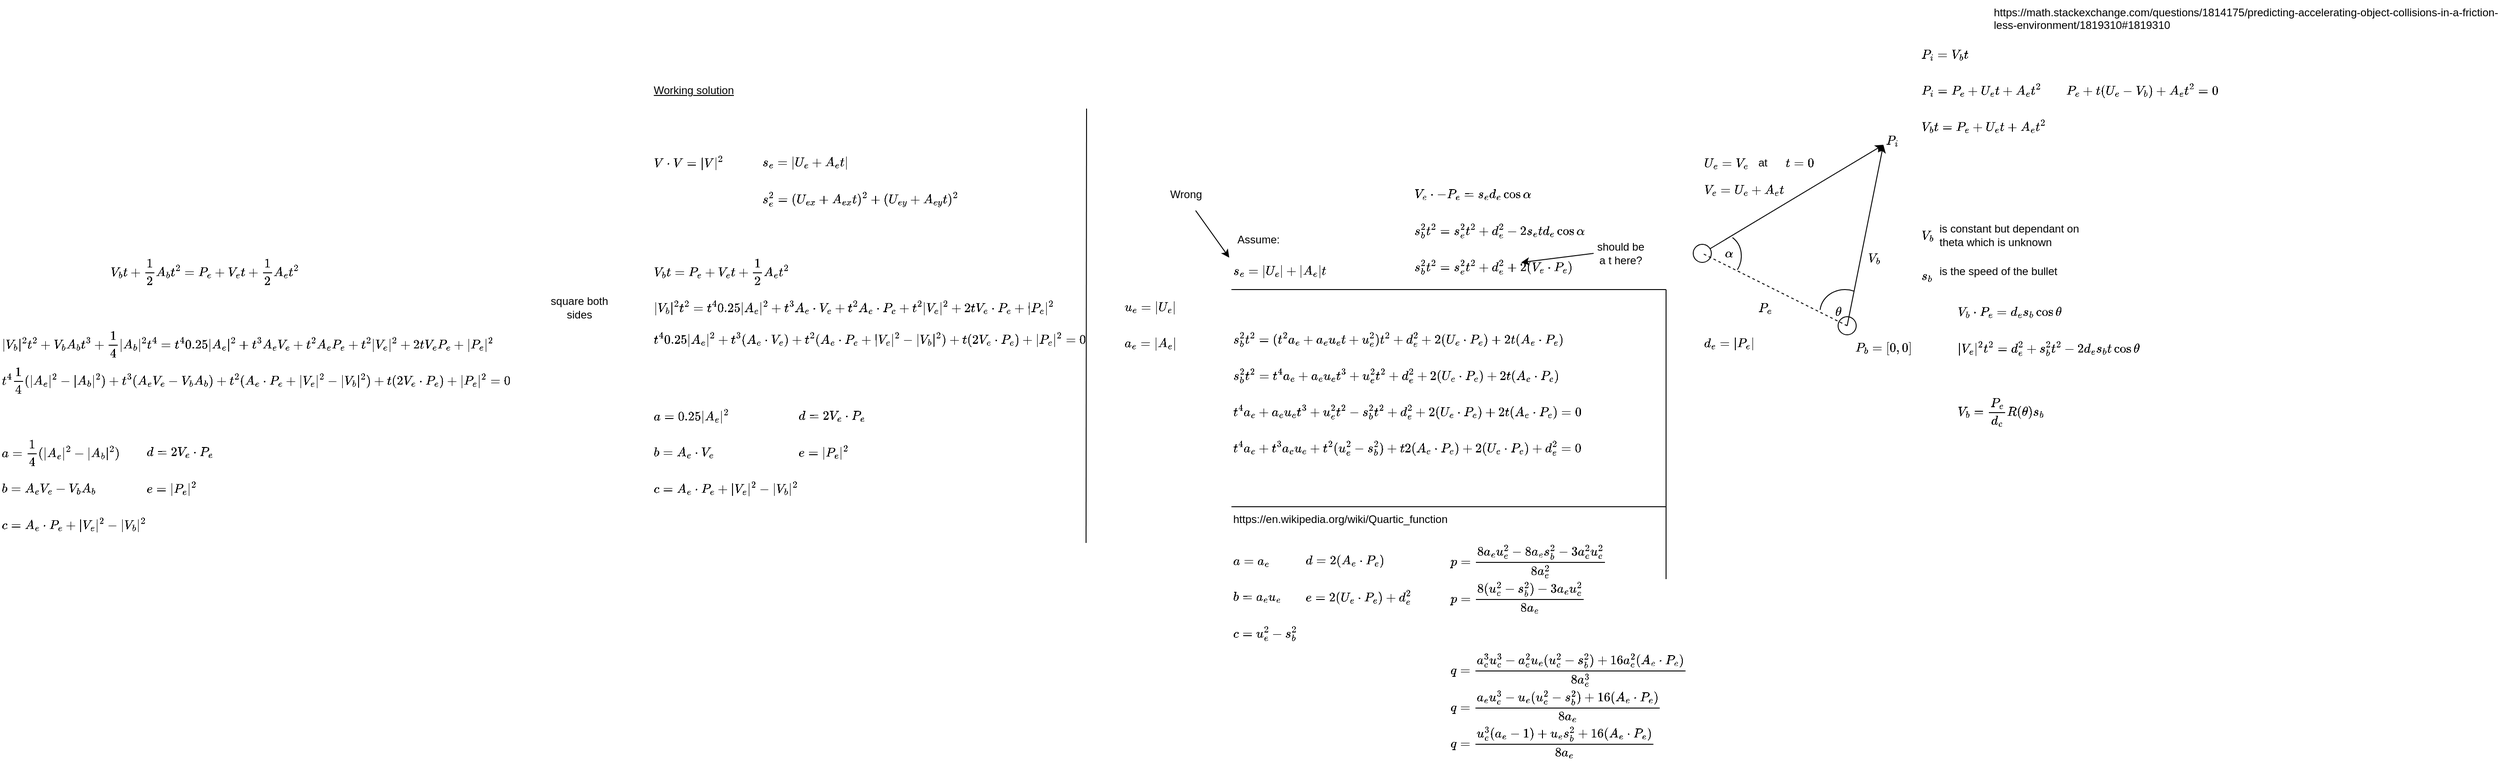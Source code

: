 <mxfile>
    <diagram name="Page-1" id="2fULDWVxF2ej33EDJn02">
        <mxGraphModel dx="3270" dy="646" grid="1" gridSize="10" guides="1" tooltips="1" connect="1" arrows="1" fold="1" page="1" pageScale="1" pageWidth="850" pageHeight="1100" math="1" shadow="0">
            <root>
                <mxCell id="0"/>
                <mxCell id="1" parent="0"/>
                <mxCell id="KgFONSEE_gC35ZlVn0fw-5" value="" style="endArrow=classic;html=1;rounded=0;" parent="1" edge="1">
                    <mxGeometry width="50" height="50" relative="1" as="geometry">
                        <mxPoint x="400" y="400" as="sourcePoint"/>
                        <mxPoint x="600" y="280" as="targetPoint"/>
                    </mxGeometry>
                </mxCell>
                <mxCell id="KgFONSEE_gC35ZlVn0fw-6" value="" style="ellipse;whiteSpace=wrap;html=1;aspect=fixed;movable=0;resizable=0;rotatable=0;deletable=0;editable=0;locked=1;connectable=0;" parent="1" vertex="1">
                    <mxGeometry x="390" y="390" width="20" height="20" as="geometry"/>
                </mxCell>
                <mxCell id="KgFONSEE_gC35ZlVn0fw-8" value="" style="ellipse;whiteSpace=wrap;html=1;aspect=fixed;movable=0;resizable=0;rotatable=0;deletable=0;editable=0;locked=1;connectable=0;" parent="1" vertex="1">
                    <mxGeometry x="550" y="470" width="20" height="20" as="geometry"/>
                </mxCell>
                <mxCell id="KgFONSEE_gC35ZlVn0fw-10" value="" style="endArrow=none;dashed=1;html=1;rounded=0;" parent="1" edge="1">
                    <mxGeometry width="50" height="50" relative="1" as="geometry">
                        <mxPoint x="560" y="480" as="sourcePoint"/>
                        <mxPoint x="400" y="400" as="targetPoint"/>
                    </mxGeometry>
                </mxCell>
                <mxCell id="KgFONSEE_gC35ZlVn0fw-11" value="" style="endArrow=classic;html=1;rounded=0;" parent="1" edge="1">
                    <mxGeometry width="50" height="50" relative="1" as="geometry">
                        <mxPoint x="560" y="480" as="sourcePoint"/>
                        <mxPoint x="600" y="280" as="targetPoint"/>
                    </mxGeometry>
                </mxCell>
                <mxCell id="KgFONSEE_gC35ZlVn0fw-14" value="$$V_b$$" style="text;html=1;strokeColor=none;fillColor=none;align=center;verticalAlign=middle;whiteSpace=wrap;rounded=0;" parent="1" vertex="1">
                    <mxGeometry x="560" y="390" width="60" height="30" as="geometry"/>
                </mxCell>
                <mxCell id="KgFONSEE_gC35ZlVn0fw-15" value="$$P_e$$" style="text;html=1;strokeColor=none;fillColor=none;align=left;verticalAlign=middle;whiteSpace=wrap;rounded=0;" parent="1" vertex="1">
                    <mxGeometry x="460" y="440" width="40" height="40" as="geometry"/>
                </mxCell>
                <mxCell id="KgFONSEE_gC35ZlVn0fw-16" value="$$P_i$$" style="text;html=1;strokeColor=none;fillColor=none;align=center;verticalAlign=middle;whiteSpace=wrap;rounded=0;" parent="1" vertex="1">
                    <mxGeometry x="580" y="260" width="60" height="30" as="geometry"/>
                </mxCell>
                <mxCell id="KgFONSEE_gC35ZlVn0fw-17" value="" style="verticalLabelPosition=bottom;verticalAlign=top;html=1;shape=mxgraph.basic.arc;startAngle=0.766;endAngle=0.059;" parent="1" vertex="1">
                    <mxGeometry x="530" y="440" width="55" height="50" as="geometry"/>
                </mxCell>
                <mxCell id="KgFONSEE_gC35ZlVn0fw-18" value="$$\theta$$" style="text;html=1;strokeColor=none;fillColor=none;align=center;verticalAlign=middle;whiteSpace=wrap;rounded=0;" parent="1" vertex="1">
                    <mxGeometry x="530" y="450" width="40" height="30" as="geometry"/>
                </mxCell>
                <mxCell id="KgFONSEE_gC35ZlVn0fw-19" value="$$V_e=U_e+A_et$$" style="text;html=1;strokeColor=none;fillColor=none;align=left;verticalAlign=middle;whiteSpace=wrap;rounded=0;" parent="1" vertex="1">
                    <mxGeometry x="400" y="310" width="120" height="40" as="geometry"/>
                </mxCell>
                <mxCell id="KgFONSEE_gC35ZlVn0fw-20" value="$$U_e=V_e$$" style="text;html=1;strokeColor=none;fillColor=none;align=left;verticalAlign=middle;whiteSpace=wrap;rounded=0;" parent="1" vertex="1">
                    <mxGeometry x="400" y="280" width="80" height="40" as="geometry"/>
                </mxCell>
                <mxCell id="KgFONSEE_gC35ZlVn0fw-21" value="$$t=0$$" style="text;html=1;strokeColor=none;fillColor=none;align=left;verticalAlign=middle;whiteSpace=wrap;rounded=0;" parent="1" vertex="1">
                    <mxGeometry x="490" y="280" width="40" height="40" as="geometry"/>
                </mxCell>
                <mxCell id="KgFONSEE_gC35ZlVn0fw-22" value="at" style="text;html=1;strokeColor=none;fillColor=none;align=left;verticalAlign=middle;whiteSpace=wrap;rounded=0;" parent="1" vertex="1">
                    <mxGeometry x="460" y="280" width="40" height="40" as="geometry"/>
                </mxCell>
                <mxCell id="KgFONSEE_gC35ZlVn0fw-23" value="$$V_b$$" style="text;html=1;strokeColor=none;fillColor=none;align=left;verticalAlign=middle;whiteSpace=wrap;rounded=0;" parent="1" vertex="1">
                    <mxGeometry x="640" y="360" width="40" height="40" as="geometry"/>
                </mxCell>
                <mxCell id="KgFONSEE_gC35ZlVn0fw-24" value="is constant but dependant on theta which is unknown" style="text;html=1;strokeColor=none;fillColor=none;align=left;verticalAlign=middle;whiteSpace=wrap;rounded=0;" parent="1" vertex="1">
                    <mxGeometry x="660" y="360" width="180" height="40" as="geometry"/>
                </mxCell>
                <mxCell id="KgFONSEE_gC35ZlVn0fw-25" value="$$P_i=V_bt$$" style="text;html=1;strokeColor=none;fillColor=none;align=left;verticalAlign=middle;whiteSpace=wrap;rounded=0;" parent="1" vertex="1">
                    <mxGeometry x="640" y="160" width="120" height="40" as="geometry"/>
                </mxCell>
                <mxCell id="KgFONSEE_gC35ZlVn0fw-26" value="$$P_b=[0, 0]$$" style="text;html=1;strokeColor=none;fillColor=none;align=center;verticalAlign=middle;whiteSpace=wrap;rounded=0;" parent="1" vertex="1">
                    <mxGeometry x="570" y="490" width="60" height="30" as="geometry"/>
                </mxCell>
                <mxCell id="KgFONSEE_gC35ZlVn0fw-29" value="$$P_i=P_e+U_et+A_et^2$$" style="text;html=1;strokeColor=none;fillColor=none;align=left;verticalAlign=middle;whiteSpace=wrap;rounded=0;" parent="1" vertex="1">
                    <mxGeometry x="640" y="200" width="160" height="40" as="geometry"/>
                </mxCell>
                <mxCell id="KgFONSEE_gC35ZlVn0fw-30" value="$$V_bt=P_e+U_et+A_et^2$$" style="text;html=1;strokeColor=none;fillColor=none;align=left;verticalAlign=middle;whiteSpace=wrap;rounded=0;" parent="1" vertex="1">
                    <mxGeometry x="640" y="240" width="160" height="40" as="geometry"/>
                </mxCell>
                <mxCell id="KgFONSEE_gC35ZlVn0fw-31" value="$$s_b$$" style="text;html=1;strokeColor=none;fillColor=none;align=left;verticalAlign=middle;whiteSpace=wrap;rounded=0;" parent="1" vertex="1">
                    <mxGeometry x="640" y="410" width="40" height="30" as="geometry"/>
                </mxCell>
                <mxCell id="KgFONSEE_gC35ZlVn0fw-32" value="is the speed of the bullet" style="text;html=1;strokeColor=none;fillColor=none;align=left;verticalAlign=middle;whiteSpace=wrap;rounded=0;" parent="1" vertex="1">
                    <mxGeometry x="660" y="400" width="180" height="40" as="geometry"/>
                </mxCell>
                <mxCell id="KgFONSEE_gC35ZlVn0fw-33" value="$$V_b \cdot P_e=d_es_b\cos{\theta}$$" style="text;html=1;strokeColor=none;fillColor=none;align=left;verticalAlign=middle;whiteSpace=wrap;rounded=0;" parent="1" vertex="1">
                    <mxGeometry x="680" y="450" width="240" height="30" as="geometry"/>
                </mxCell>
                <mxCell id="KgFONSEE_gC35ZlVn0fw-34" value="$$d_e=|P_e|$$" style="text;html=1;strokeColor=none;fillColor=none;align=left;verticalAlign=middle;whiteSpace=wrap;rounded=0;" parent="1" vertex="1">
                    <mxGeometry x="400" y="480" width="60" height="40" as="geometry"/>
                </mxCell>
                <mxCell id="KgFONSEE_gC35ZlVn0fw-35" value="$$|V_e|^2t^2=d_e^2+s_b^2t^2-2d_es_bt \cos{\theta}$$" style="text;html=1;strokeColor=none;fillColor=none;align=left;verticalAlign=middle;whiteSpace=wrap;rounded=0;" parent="1" vertex="1">
                    <mxGeometry x="680" y="490" width="240" height="30" as="geometry"/>
                </mxCell>
                <mxCell id="KgFONSEE_gC35ZlVn0fw-37" value="$$\alpha$$" style="text;html=1;strokeColor=none;fillColor=none;align=center;verticalAlign=middle;whiteSpace=wrap;rounded=0;" parent="1" vertex="1">
                    <mxGeometry x="410" y="385" width="40" height="30" as="geometry"/>
                </mxCell>
                <mxCell id="KgFONSEE_gC35ZlVn0fw-39" value="" style="verticalLabelPosition=bottom;verticalAlign=top;html=1;shape=mxgraph.basic.arc;startAngle=0.766;endAngle=0.004;rotation=120;" parent="1" vertex="1">
                    <mxGeometry x="390" y="380" width="55" height="50" as="geometry"/>
                </mxCell>
                <mxCell id="KgFONSEE_gC35ZlVn0fw-41" value="$$V_e \cdot -P_e=s_ed_e\cos{\alpha}$$" style="text;html=1;strokeColor=none;fillColor=none;align=left;verticalAlign=middle;whiteSpace=wrap;rounded=0;" parent="1" vertex="1">
                    <mxGeometry x="80" y="320" width="240" height="30" as="geometry"/>
                </mxCell>
                <mxCell id="KgFONSEE_gC35ZlVn0fw-42" value="$$s_b^2t^2=s_e^2t^2+d_e^2-2s_etd_e \cos{\alpha}$$" style="text;html=1;strokeColor=none;fillColor=none;align=left;verticalAlign=middle;whiteSpace=wrap;rounded=0;" parent="1" vertex="1">
                    <mxGeometry x="80" y="360" width="240" height="30" as="geometry"/>
                </mxCell>
                <mxCell id="KgFONSEE_gC35ZlVn0fw-44" value="$$V_b=\frac{P_e}{d_e}R(\theta)s_b$$" style="text;html=1;strokeColor=none;fillColor=none;align=left;verticalAlign=middle;whiteSpace=wrap;rounded=0;" parent="1" vertex="1">
                    <mxGeometry x="680" y="560" width="240" height="30" as="geometry"/>
                </mxCell>
                <mxCell id="KgFONSEE_gC35ZlVn0fw-49" value="$$s_b^2t^2=s_e^2t^2+d_e^2+2(V_e \cdot P_e)$$" style="text;html=1;strokeColor=none;fillColor=none;align=left;verticalAlign=middle;whiteSpace=wrap;rounded=0;movable=1;resizable=1;rotatable=1;deletable=1;editable=1;locked=0;connectable=1;" parent="1" vertex="1">
                    <mxGeometry x="80" y="400" width="240" height="30" as="geometry"/>
                </mxCell>
                <mxCell id="KgFONSEE_gC35ZlVn0fw-50" value="$$s_e=|U_e|+|A_e|t$$" style="text;html=1;strokeColor=none;fillColor=none;align=left;verticalAlign=middle;whiteSpace=wrap;rounded=0;" parent="1" vertex="1">
                    <mxGeometry x="-120" y="400" width="120" height="40" as="geometry"/>
                </mxCell>
                <mxCell id="KgFONSEE_gC35ZlVn0fw-51" value="Assume:" style="text;html=1;strokeColor=none;fillColor=none;align=center;verticalAlign=middle;whiteSpace=wrap;rounded=0;" parent="1" vertex="1">
                    <mxGeometry x="-120" y="370" width="60" height="30" as="geometry"/>
                </mxCell>
                <mxCell id="KgFONSEE_gC35ZlVn0fw-52" value="" style="endArrow=none;html=1;rounded=0;" parent="1" edge="1">
                    <mxGeometry width="50" height="50" relative="1" as="geometry">
                        <mxPoint x="-120" y="440" as="sourcePoint"/>
                        <mxPoint x="360" y="440" as="targetPoint"/>
                    </mxGeometry>
                </mxCell>
                <mxCell id="KgFONSEE_gC35ZlVn0fw-53" value="" style="endArrow=none;html=1;rounded=0;" parent="1" edge="1">
                    <mxGeometry width="50" height="50" relative="1" as="geometry">
                        <mxPoint x="360" y="760" as="sourcePoint"/>
                        <mxPoint x="360" y="440" as="targetPoint"/>
                    </mxGeometry>
                </mxCell>
                <mxCell id="KgFONSEE_gC35ZlVn0fw-54" value="$$s_b^2t^2=(t^2a_e+a_eu_et+u_e^2)t^2+d_e^2+2(U_e \cdot P_e)+2t(A_e \cdot P_e)$$" style="text;html=1;strokeColor=none;fillColor=none;align=left;verticalAlign=middle;whiteSpace=wrap;rounded=0;" parent="1" vertex="1">
                    <mxGeometry x="-120" y="480" width="480" height="30" as="geometry"/>
                </mxCell>
                <mxCell id="KgFONSEE_gC35ZlVn0fw-57" value="$$s_b^2t^2=t^4a_e+a_eu_et^3+u_e^2t^2+d_e^2+2(U_e \cdot P_e)+2t(A_e \cdot P_e)$$" style="text;html=1;strokeColor=none;fillColor=none;align=left;verticalAlign=middle;whiteSpace=wrap;rounded=0;" parent="1" vertex="1">
                    <mxGeometry x="-120" y="520" width="480" height="30" as="geometry"/>
                </mxCell>
                <mxCell id="KgFONSEE_gC35ZlVn0fw-58" value="$$t^4a_e+a_eu_et^3+u_e^2t^2-s_b^2t^2+d_e^2+2(U_e \cdot P_e)+2t(A_e \cdot P_e)=0$$" style="text;html=1;strokeColor=none;fillColor=none;align=left;verticalAlign=middle;whiteSpace=wrap;rounded=0;" parent="1" vertex="1">
                    <mxGeometry x="-120" y="560" width="480" height="30" as="geometry"/>
                </mxCell>
                <mxCell id="KgFONSEE_gC35ZlVn0fw-59" value="$$t^4a_e+t^3a_eu_e+t^2(u_e^2-s_b^2)+t2(A_e \cdot P_e)+2(U_e \cdot P_e)+d_e^2=0$$" style="text;html=1;strokeColor=none;fillColor=none;align=left;verticalAlign=middle;whiteSpace=wrap;rounded=0;" parent="1" vertex="1">
                    <mxGeometry x="-120" y="600" width="480" height="30" as="geometry"/>
                </mxCell>
                <mxCell id="KgFONSEE_gC35ZlVn0fw-61" value="$$a_e=|A_e|$$" style="text;html=1;strokeColor=none;fillColor=none;align=left;verticalAlign=middle;whiteSpace=wrap;rounded=0;" parent="1" vertex="1">
                    <mxGeometry x="-240" y="480" width="120" height="40" as="geometry"/>
                </mxCell>
                <mxCell id="KgFONSEE_gC35ZlVn0fw-62" value="$$u_e=|U_e|$$" style="text;html=1;strokeColor=none;fillColor=none;align=left;verticalAlign=middle;whiteSpace=wrap;rounded=0;" parent="1" vertex="1">
                    <mxGeometry x="-240" y="440" width="120" height="40" as="geometry"/>
                </mxCell>
                <UserObject label="https://en.wikipedia.org/wiki/Quartic_function" link="https://en.wikipedia.org/wiki/Quartic_function" id="KgFONSEE_gC35ZlVn0fw-63">
                    <mxCell style="text;whiteSpace=wrap;" parent="1" vertex="1">
                        <mxGeometry x="-120" y="680" width="270" height="30" as="geometry"/>
                    </mxCell>
                </UserObject>
                <mxCell id="KgFONSEE_gC35ZlVn0fw-64" value="$$a=a_e$$" style="text;html=1;strokeColor=none;fillColor=none;align=left;verticalAlign=middle;whiteSpace=wrap;rounded=0;" parent="1" vertex="1">
                    <mxGeometry x="-120" y="720" width="120" height="40" as="geometry"/>
                </mxCell>
                <mxCell id="KgFONSEE_gC35ZlVn0fw-65" value="$$b=a_eu_e$$" style="text;html=1;strokeColor=none;fillColor=none;align=left;verticalAlign=middle;whiteSpace=wrap;rounded=0;" parent="1" vertex="1">
                    <mxGeometry x="-120" y="760" width="120" height="40" as="geometry"/>
                </mxCell>
                <mxCell id="KgFONSEE_gC35ZlVn0fw-66" value="$$c=u_e^2 - s_b^2$$" style="text;html=1;strokeColor=none;fillColor=none;align=left;verticalAlign=middle;whiteSpace=wrap;rounded=0;" parent="1" vertex="1">
                    <mxGeometry x="-120" y="800" width="120" height="40" as="geometry"/>
                </mxCell>
                <mxCell id="KgFONSEE_gC35ZlVn0fw-67" value="$$d=2(A_e \cdot P_e)$$" style="text;html=1;strokeColor=none;fillColor=none;align=left;verticalAlign=middle;whiteSpace=wrap;rounded=0;" parent="1" vertex="1">
                    <mxGeometry x="-40" y="720" width="160" height="40" as="geometry"/>
                </mxCell>
                <mxCell id="KgFONSEE_gC35ZlVn0fw-68" value="$$e=2(U_e \cdot P_e) + d_e^2$$" style="text;html=1;strokeColor=none;fillColor=none;align=left;verticalAlign=middle;whiteSpace=wrap;rounded=0;" parent="1" vertex="1">
                    <mxGeometry x="-40" y="760" width="160" height="40" as="geometry"/>
                </mxCell>
                <mxCell id="KgFONSEE_gC35ZlVn0fw-69" value="$$p=\frac{{8 a_e u_e^2} - {8 a_e&amp;nbsp;s_b^2} - {3 a_e^2 u_e^2}}{8a_e^2}$$" style="text;html=1;strokeColor=none;fillColor=none;align=left;verticalAlign=middle;whiteSpace=wrap;rounded=0;" parent="1" vertex="1">
                    <mxGeometry x="120" y="720" width="400" height="40" as="geometry"/>
                </mxCell>
                <mxCell id="KgFONSEE_gC35ZlVn0fw-70" value="" style="endArrow=none;html=1;rounded=0;" parent="1" edge="1">
                    <mxGeometry width="50" height="50" relative="1" as="geometry">
                        <mxPoint x="-120" y="680" as="sourcePoint"/>
                        <mxPoint x="360" y="680" as="targetPoint"/>
                    </mxGeometry>
                </mxCell>
                <mxCell id="KgFONSEE_gC35ZlVn0fw-72" value="$$p=\frac{{8 (u_e^2 - s_b^2)} - {3 a_e u_e^2}}{8a_e}$$" style="text;html=1;strokeColor=none;fillColor=none;align=left;verticalAlign=middle;whiteSpace=wrap;rounded=0;" parent="1" vertex="1">
                    <mxGeometry x="120" y="760" width="400" height="40" as="geometry"/>
                </mxCell>
                <mxCell id="KgFONSEE_gC35ZlVn0fw-75" value="$$q=\frac{{a_e^3 u_e^3}-{a_e^2 u_e (u_e^2-s_b^2)}+{16a_e^2(A_e \cdot P_e)}}{8 a_e^3}$$" style="text;html=1;strokeColor=none;fillColor=none;align=left;verticalAlign=middle;whiteSpace=wrap;rounded=0;" parent="1" vertex="1">
                    <mxGeometry x="120" y="840" width="400" height="40" as="geometry"/>
                </mxCell>
                <mxCell id="KgFONSEE_gC35ZlVn0fw-76" value="$$q=\frac{{a_e u_e^3}-{u_e (u_e^2-s_b^2)}+{16(A_e \cdot P_e)}}{8 a_e}$$" style="text;html=1;strokeColor=none;fillColor=none;align=left;verticalAlign=middle;whiteSpace=wrap;rounded=0;" parent="1" vertex="1">
                    <mxGeometry x="120" y="880" width="400" height="40" as="geometry"/>
                </mxCell>
                <mxCell id="KgFONSEE_gC35ZlVn0fw-77" value="$$q=\frac{u_e^3(a_e - 1) + {u_e s_b^2}+{16(A_e \cdot P_e)}}{8 a_e}$$" style="text;html=1;strokeColor=none;fillColor=none;align=left;verticalAlign=middle;whiteSpace=wrap;rounded=0;" parent="1" vertex="1">
                    <mxGeometry x="120" y="920" width="400" height="40" as="geometry"/>
                </mxCell>
                <mxCell id="KgFONSEE_gC35ZlVn0fw-81" value="$$P_e+t(U_e-V_b)+A_et^2=0$$" style="text;html=1;strokeColor=none;fillColor=none;align=left;verticalAlign=middle;whiteSpace=wrap;rounded=0;" parent="1" vertex="1">
                    <mxGeometry x="800" y="200" width="200" height="40" as="geometry"/>
                </mxCell>
                <UserObject label="https://math.stackexchange.com/questions/1814175/predicting-accelerating-object-collisions-in-a-friction-less-environment/1819310#1819310" link="https://math.stackexchange.com/questions/1814175/predicting-accelerating-object-collisions-in-a-friction-less-environment/1819310#1819310" id="KgFONSEE_gC35ZlVn0fw-82">
                    <mxCell style="text;whiteSpace=wrap;" parent="1" vertex="1">
                        <mxGeometry x="720" y="120" width="560" height="50" as="geometry"/>
                    </mxCell>
                </UserObject>
                <mxCell id="fE_XJ-B_OS_nDIOPtq_C-5" value="should be a t here?" style="text;html=1;strokeColor=none;fillColor=none;align=center;verticalAlign=middle;whiteSpace=wrap;rounded=0;" parent="1" vertex="1">
                    <mxGeometry x="280" y="385" width="60" height="30" as="geometry"/>
                </mxCell>
                <mxCell id="fE_XJ-B_OS_nDIOPtq_C-6" value="" style="endArrow=classic;html=1;rounded=0;exitX=0;exitY=0.5;exitDx=0;exitDy=0;" parent="1" source="fE_XJ-B_OS_nDIOPtq_C-5" edge="1">
                    <mxGeometry width="50" height="50" relative="1" as="geometry">
                        <mxPoint x="30" y="510" as="sourcePoint"/>
                        <mxPoint x="200" y="410" as="targetPoint"/>
                    </mxGeometry>
                </mxCell>
                <mxCell id="fE_XJ-B_OS_nDIOPtq_C-26" value="Wrong" style="text;html=1;strokeColor=none;fillColor=none;align=center;verticalAlign=middle;whiteSpace=wrap;rounded=0;" parent="1" vertex="1">
                    <mxGeometry x="-200" y="320" width="60" height="30" as="geometry"/>
                </mxCell>
                <mxCell id="fE_XJ-B_OS_nDIOPtq_C-27" value="" style="endArrow=classic;html=1;rounded=0;exitX=0.674;exitY=1.09;exitDx=0;exitDy=0;exitPerimeter=0;entryX=-0.02;entryY=0.118;entryDx=0;entryDy=0;entryPerimeter=0;" parent="1" source="fE_XJ-B_OS_nDIOPtq_C-26" target="KgFONSEE_gC35ZlVn0fw-50" edge="1">
                    <mxGeometry width="50" height="50" relative="1" as="geometry">
                        <mxPoint x="-80" y="490" as="sourcePoint"/>
                        <mxPoint x="-30" y="440" as="targetPoint"/>
                    </mxGeometry>
                </mxCell>
                <mxCell id="IjBQlVO94lLWBJ59dkaV-1" value="$$s_e=|U_e+A_et|$$" style="text;html=1;strokeColor=none;fillColor=none;align=left;verticalAlign=middle;whiteSpace=wrap;rounded=0;" parent="1" vertex="1">
                    <mxGeometry x="-640" y="280" width="120" height="40" as="geometry"/>
                </mxCell>
                <mxCell id="IjBQlVO94lLWBJ59dkaV-2" value="$$s_e^2=(U_{ex} + A_{ex}t)^2 +(U_{ey} + A_{ey}t)^2$$" style="text;html=1;strokeColor=none;fillColor=none;align=left;verticalAlign=middle;whiteSpace=wrap;rounded=0;" parent="1" vertex="1">
                    <mxGeometry x="-640" y="320" width="360" height="40" as="geometry"/>
                </mxCell>
                <mxCell id="IjBQlVO94lLWBJ59dkaV-7" value="$$ V_bt = P_e + V_et + \frac{1}{2}A_et^2 $$" style="text;html=1;strokeColor=none;fillColor=none;align=left;verticalAlign=middle;whiteSpace=wrap;rounded=0;" parent="1" vertex="1">
                    <mxGeometry x="-760" y="400" width="360" height="40" as="geometry"/>
                </mxCell>
                <mxCell id="IjBQlVO94lLWBJ59dkaV-8" value="square both sides" style="text;html=1;strokeColor=none;fillColor=none;align=center;verticalAlign=middle;whiteSpace=wrap;rounded=0;" parent="1" vertex="1">
                    <mxGeometry x="-880" y="440" width="80" height="40" as="geometry"/>
                </mxCell>
                <mxCell id="IjBQlVO94lLWBJ59dkaV-9" value="$$ |V_b|^2t^2 = {t^40.25|A_e|^2} + {t^3A_e \cdot V_e} + {t^2A_e \cdot P_e} + {t^2|V_e|^2} + {2tV_e \cdot P_e} + {|P_e|^2}&amp;nbsp; $$" style="text;html=1;strokeColor=none;fillColor=none;align=left;verticalAlign=middle;whiteSpace=wrap;rounded=0;" parent="1" vertex="1">
                    <mxGeometry x="-760" y="440" width="440" height="40" as="geometry"/>
                </mxCell>
                <mxCell id="IjBQlVO94lLWBJ59dkaV-10" value="$$ V \cdot V = |V|^2 $$" style="text;html=1;strokeColor=none;fillColor=none;align=left;verticalAlign=middle;whiteSpace=wrap;rounded=0;" parent="1" vertex="1">
                    <mxGeometry x="-760" y="280" width="160" height="40" as="geometry"/>
                </mxCell>
                <mxCell id="IjBQlVO94lLWBJ59dkaV-11" value="$$ {t^40.25|A_e|^2} + {t^3(A_e \cdot V_e)} + {t^2({A_e \cdot P_e} + {|V_e|^2} -|V_b|^2)} + {t(2V_e \cdot P_e)} + {|P_e|^2} = 0 $$" style="text;html=1;strokeColor=none;fillColor=none;align=left;verticalAlign=middle;whiteSpace=wrap;rounded=0;" parent="1" vertex="1">
                    <mxGeometry x="-760" y="475" width="480" height="40" as="geometry"/>
                </mxCell>
                <mxCell id="IjBQlVO94lLWBJ59dkaV-12" value="$$a=0.25|A_e|^2$$" style="text;html=1;strokeColor=none;fillColor=none;align=left;verticalAlign=middle;whiteSpace=wrap;rounded=0;" parent="1" vertex="1">
                    <mxGeometry x="-760" y="560" width="120" height="40" as="geometry"/>
                </mxCell>
                <mxCell id="IjBQlVO94lLWBJ59dkaV-13" value="$$b=A_e \cdot V_e$$" style="text;html=1;strokeColor=none;fillColor=none;align=left;verticalAlign=middle;whiteSpace=wrap;rounded=0;" parent="1" vertex="1">
                    <mxGeometry x="-760" y="600" width="120" height="40" as="geometry"/>
                </mxCell>
                <mxCell id="IjBQlVO94lLWBJ59dkaV-14" value="$$c = {A_e \cdot P_e} + {|V_e|^2} - {|V_b|^2}$$" style="text;html=1;strokeColor=none;fillColor=none;align=left;verticalAlign=middle;whiteSpace=wrap;rounded=0;" parent="1" vertex="1">
                    <mxGeometry x="-760" y="640" width="250" height="40" as="geometry"/>
                </mxCell>
                <mxCell id="IjBQlVO94lLWBJ59dkaV-15" value="$$d=2V_e \cdot P_e$$" style="text;html=1;strokeColor=none;fillColor=none;align=left;verticalAlign=middle;whiteSpace=wrap;rounded=0;" parent="1" vertex="1">
                    <mxGeometry x="-600" y="560" width="160" height="40" as="geometry"/>
                </mxCell>
                <mxCell id="IjBQlVO94lLWBJ59dkaV-16" value="$$e=|P_e|^2$$" style="text;html=1;strokeColor=none;fillColor=none;align=left;verticalAlign=middle;whiteSpace=wrap;rounded=0;" parent="1" vertex="1">
                    <mxGeometry x="-600" y="600" width="160" height="40" as="geometry"/>
                </mxCell>
                <mxCell id="IjBQlVO94lLWBJ59dkaV-17" value="" style="endArrow=none;html=1;rounded=0;" parent="1" edge="1">
                    <mxGeometry width="50" height="50" relative="1" as="geometry">
                        <mxPoint x="-280.57" y="720" as="sourcePoint"/>
                        <mxPoint x="-280" y="240" as="targetPoint"/>
                    </mxGeometry>
                </mxCell>
                <mxCell id="3" value="&lt;u&gt;Working solution&lt;/u&gt;" style="text;html=1;strokeColor=none;fillColor=none;align=left;verticalAlign=middle;whiteSpace=wrap;rounded=0;" parent="1" vertex="1">
                    <mxGeometry x="-760" y="200" width="160" height="40" as="geometry"/>
                </mxCell>
                <mxCell id="4" value="$$ V_bt + \frac{1}{2}A_bt^2 = P_e + V_et + \frac{1}{2}A_et^2 $$" style="text;html=1;strokeColor=none;fillColor=none;align=left;verticalAlign=middle;whiteSpace=wrap;rounded=0;" parent="1" vertex="1">
                    <mxGeometry x="-1360" y="400" width="240" height="40" as="geometry"/>
                </mxCell>
                <mxCell id="5" value="$$ |V_b|^2t^2 + V_bA_bt^3 + \frac{1}{4}|A_b|^2t^4 = {t^40.25|A_e|^2} + {t^3A_eV_e} + {t^2A_eP_e} + {t^2|V_e|^2} + {2tV_eP_e} + {|P_e|^2}&amp;nbsp; $$" style="text;html=1;strokeColor=none;fillColor=none;align=left;verticalAlign=middle;whiteSpace=wrap;rounded=0;" parent="1" vertex="1">
                    <mxGeometry x="-1480" y="480" width="440" height="40" as="geometry"/>
                </mxCell>
                <mxCell id="6" value="$$ {t^4\frac{1}{4}(|A_e|^2 - |A_b|^2)} + {t^3(A_eV_e - V_bA_b)} + {t^2({A_e \cdot P_e} + {|V_e|^2} -|V_b|^2)} + {t(2V_e \cdot P_e)} + {|P_e|^2} = 0 $$" style="text;html=1;strokeColor=none;fillColor=none;align=left;verticalAlign=middle;whiteSpace=wrap;rounded=0;" parent="1" vertex="1">
                    <mxGeometry x="-1480" y="520" width="480" height="40" as="geometry"/>
                </mxCell>
                <mxCell id="7" value="$$a=\frac{1}{4}(|A_e|^2 - |A_b|^2)$$" style="text;html=1;strokeColor=none;fillColor=none;align=left;verticalAlign=middle;whiteSpace=wrap;rounded=0;" parent="1" vertex="1">
                    <mxGeometry x="-1480" y="600" width="120" height="40" as="geometry"/>
                </mxCell>
                <mxCell id="8" value="$$b=A_eV_e - V_bA_b$$" style="text;html=1;strokeColor=none;fillColor=none;align=left;verticalAlign=middle;whiteSpace=wrap;rounded=0;" parent="1" vertex="1">
                    <mxGeometry x="-1480" y="640" width="120" height="40" as="geometry"/>
                </mxCell>
                <mxCell id="9" value="$$c = {A_e \cdot P_e} + {|V_e|^2} - {|V_b|^2}$$" style="text;html=1;strokeColor=none;fillColor=none;align=left;verticalAlign=middle;whiteSpace=wrap;rounded=0;" parent="1" vertex="1">
                    <mxGeometry x="-1480" y="680" width="250" height="40" as="geometry"/>
                </mxCell>
                <mxCell id="10" value="$$d=2V_e \cdot P_e$$" style="text;html=1;strokeColor=none;fillColor=none;align=left;verticalAlign=middle;whiteSpace=wrap;rounded=0;" parent="1" vertex="1">
                    <mxGeometry x="-1320" y="600" width="160" height="40" as="geometry"/>
                </mxCell>
                <mxCell id="11" value="$$e=|P_e|^2$$" style="text;html=1;strokeColor=none;fillColor=none;align=left;verticalAlign=middle;whiteSpace=wrap;rounded=0;" parent="1" vertex="1">
                    <mxGeometry x="-1320" y="640" width="160" height="40" as="geometry"/>
                </mxCell>
            </root>
        </mxGraphModel>
    </diagram>
</mxfile>